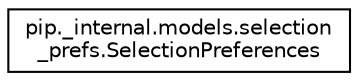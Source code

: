 digraph "Graphical Class Hierarchy"
{
 // LATEX_PDF_SIZE
  edge [fontname="Helvetica",fontsize="10",labelfontname="Helvetica",labelfontsize="10"];
  node [fontname="Helvetica",fontsize="10",shape=record];
  rankdir="LR";
  Node0 [label="pip._internal.models.selection\l_prefs.SelectionPreferences",height=0.2,width=0.4,color="black", fillcolor="white", style="filled",URL="$classpip_1_1__internal_1_1models_1_1selection__prefs_1_1SelectionPreferences.html",tooltip=" "];
}
